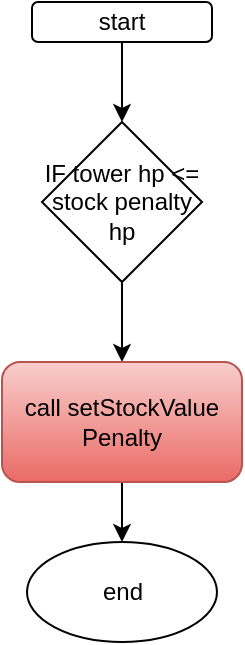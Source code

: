 <mxfile version="17.5.0" type="github">
  <diagram id="kREBD5IG_72hLzoq8MIG" name="Page-1">
    <mxGraphModel dx="1038" dy="579" grid="1" gridSize="10" guides="1" tooltips="1" connect="1" arrows="1" fold="1" page="1" pageScale="1" pageWidth="850" pageHeight="1100" math="0" shadow="0">
      <root>
        <mxCell id="0" />
        <mxCell id="1" parent="0" />
        <mxCell id="9whHOcLszrbAlw9KXicR-3" value="" style="edgeStyle=orthogonalEdgeStyle;rounded=0;orthogonalLoop=1;jettySize=auto;html=1;" edge="1" parent="1" source="9whHOcLszrbAlw9KXicR-1" target="9whHOcLszrbAlw9KXicR-2">
          <mxGeometry relative="1" as="geometry" />
        </mxCell>
        <mxCell id="9whHOcLszrbAlw9KXicR-1" value="start" style="rounded=1;whiteSpace=wrap;html=1;" vertex="1" parent="1">
          <mxGeometry x="80" y="30" width="90" height="20" as="geometry" />
        </mxCell>
        <mxCell id="9whHOcLszrbAlw9KXicR-5" value="" style="edgeStyle=orthogonalEdgeStyle;rounded=0;orthogonalLoop=1;jettySize=auto;html=1;" edge="1" parent="1" source="9whHOcLszrbAlw9KXicR-2" target="9whHOcLszrbAlw9KXicR-4">
          <mxGeometry relative="1" as="geometry" />
        </mxCell>
        <mxCell id="9whHOcLszrbAlw9KXicR-2" value="IF tower hp &amp;lt;= stock penalty hp" style="rhombus;whiteSpace=wrap;html=1;" vertex="1" parent="1">
          <mxGeometry x="85" y="90" width="80" height="80" as="geometry" />
        </mxCell>
        <mxCell id="9whHOcLszrbAlw9KXicR-7" value="" style="edgeStyle=orthogonalEdgeStyle;rounded=0;orthogonalLoop=1;jettySize=auto;html=1;" edge="1" parent="1" source="9whHOcLszrbAlw9KXicR-4" target="9whHOcLszrbAlw9KXicR-6">
          <mxGeometry relative="1" as="geometry" />
        </mxCell>
        <mxCell id="9whHOcLszrbAlw9KXicR-4" value="call&amp;nbsp;setStockValue&lt;br&gt;Penalty" style="rounded=1;whiteSpace=wrap;html=1;fillColor=#f8cecc;gradientColor=#ea6b66;strokeColor=#b85450;" vertex="1" parent="1">
          <mxGeometry x="65" y="210" width="120" height="60" as="geometry" />
        </mxCell>
        <mxCell id="9whHOcLszrbAlw9KXicR-6" value="end" style="ellipse;whiteSpace=wrap;html=1;" vertex="1" parent="1">
          <mxGeometry x="77.5" y="300" width="95" height="50" as="geometry" />
        </mxCell>
      </root>
    </mxGraphModel>
  </diagram>
</mxfile>
